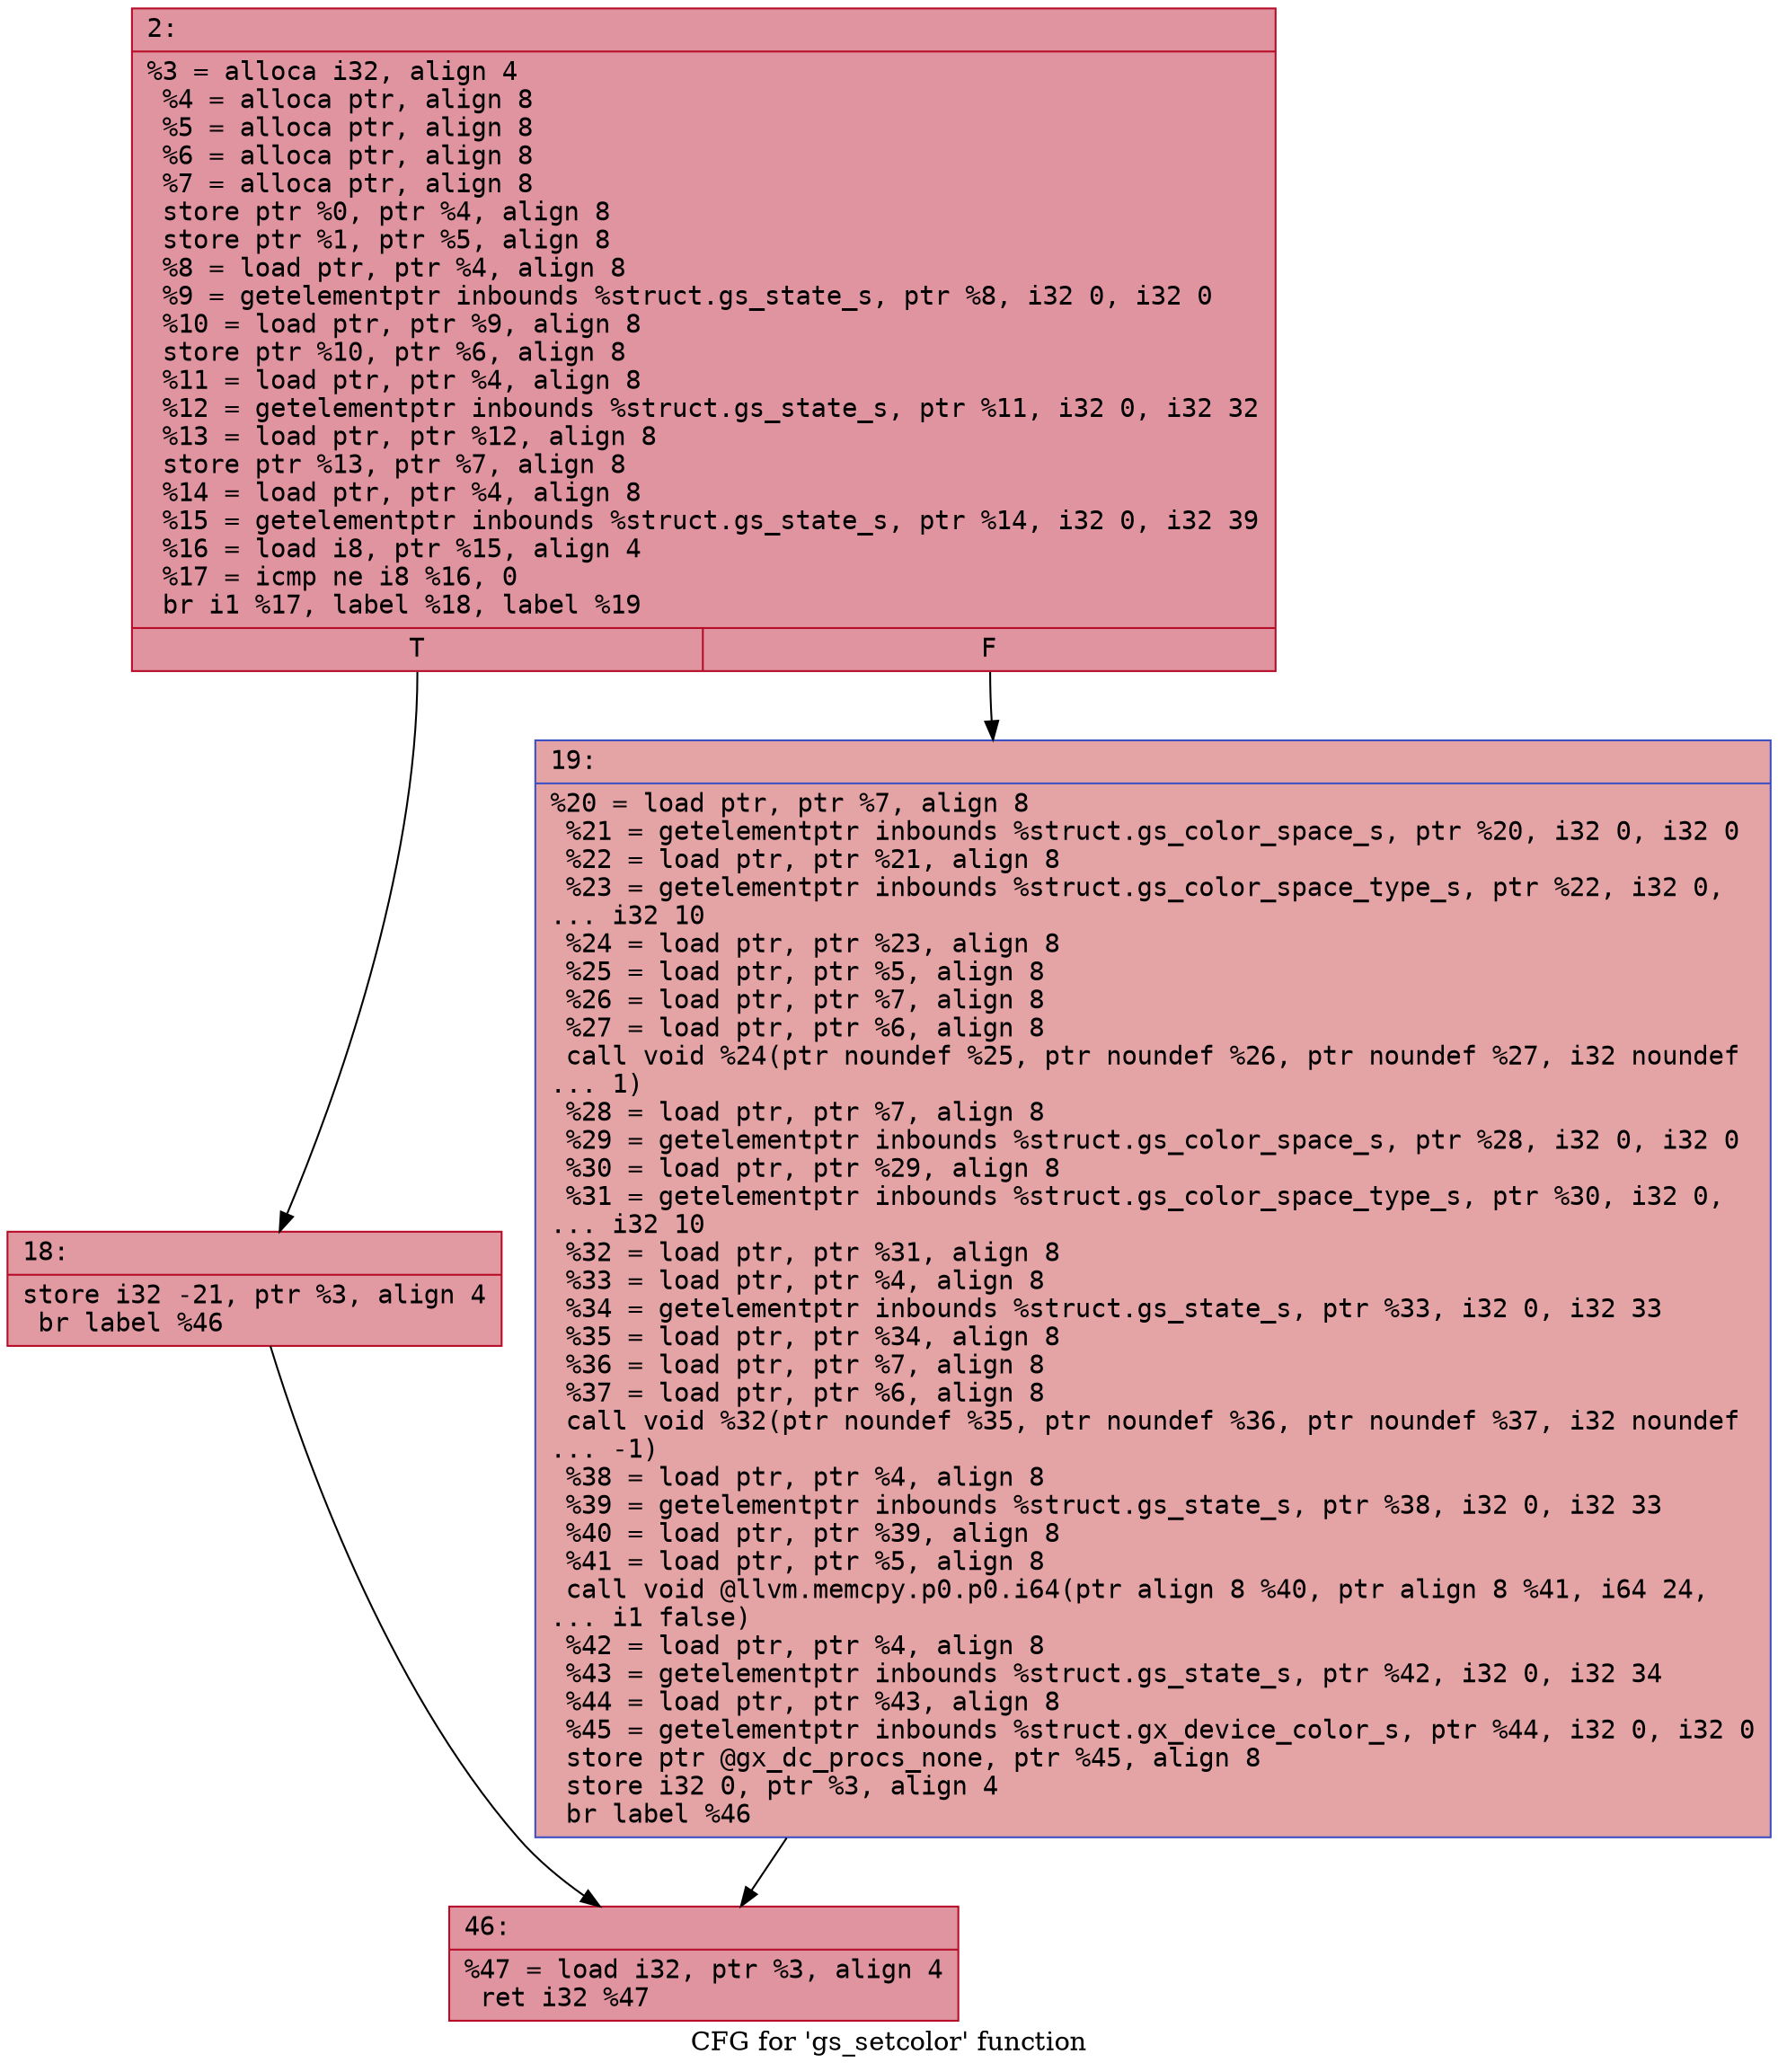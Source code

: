 digraph "CFG for 'gs_setcolor' function" {
	label="CFG for 'gs_setcolor' function";

	Node0x600003880000 [shape=record,color="#b70d28ff", style=filled, fillcolor="#b70d2870" fontname="Courier",label="{2:\l|  %3 = alloca i32, align 4\l  %4 = alloca ptr, align 8\l  %5 = alloca ptr, align 8\l  %6 = alloca ptr, align 8\l  %7 = alloca ptr, align 8\l  store ptr %0, ptr %4, align 8\l  store ptr %1, ptr %5, align 8\l  %8 = load ptr, ptr %4, align 8\l  %9 = getelementptr inbounds %struct.gs_state_s, ptr %8, i32 0, i32 0\l  %10 = load ptr, ptr %9, align 8\l  store ptr %10, ptr %6, align 8\l  %11 = load ptr, ptr %4, align 8\l  %12 = getelementptr inbounds %struct.gs_state_s, ptr %11, i32 0, i32 32\l  %13 = load ptr, ptr %12, align 8\l  store ptr %13, ptr %7, align 8\l  %14 = load ptr, ptr %4, align 8\l  %15 = getelementptr inbounds %struct.gs_state_s, ptr %14, i32 0, i32 39\l  %16 = load i8, ptr %15, align 4\l  %17 = icmp ne i8 %16, 0\l  br i1 %17, label %18, label %19\l|{<s0>T|<s1>F}}"];
	Node0x600003880000:s0 -> Node0x600003880050[tooltip="2 -> 18\nProbability 62.50%" ];
	Node0x600003880000:s1 -> Node0x6000038800a0[tooltip="2 -> 19\nProbability 37.50%" ];
	Node0x600003880050 [shape=record,color="#b70d28ff", style=filled, fillcolor="#bb1b2c70" fontname="Courier",label="{18:\l|  store i32 -21, ptr %3, align 4\l  br label %46\l}"];
	Node0x600003880050 -> Node0x6000038800f0[tooltip="18 -> 46\nProbability 100.00%" ];
	Node0x6000038800a0 [shape=record,color="#3d50c3ff", style=filled, fillcolor="#c32e3170" fontname="Courier",label="{19:\l|  %20 = load ptr, ptr %7, align 8\l  %21 = getelementptr inbounds %struct.gs_color_space_s, ptr %20, i32 0, i32 0\l  %22 = load ptr, ptr %21, align 8\l  %23 = getelementptr inbounds %struct.gs_color_space_type_s, ptr %22, i32 0,\l... i32 10\l  %24 = load ptr, ptr %23, align 8\l  %25 = load ptr, ptr %5, align 8\l  %26 = load ptr, ptr %7, align 8\l  %27 = load ptr, ptr %6, align 8\l  call void %24(ptr noundef %25, ptr noundef %26, ptr noundef %27, i32 noundef\l... 1)\l  %28 = load ptr, ptr %7, align 8\l  %29 = getelementptr inbounds %struct.gs_color_space_s, ptr %28, i32 0, i32 0\l  %30 = load ptr, ptr %29, align 8\l  %31 = getelementptr inbounds %struct.gs_color_space_type_s, ptr %30, i32 0,\l... i32 10\l  %32 = load ptr, ptr %31, align 8\l  %33 = load ptr, ptr %4, align 8\l  %34 = getelementptr inbounds %struct.gs_state_s, ptr %33, i32 0, i32 33\l  %35 = load ptr, ptr %34, align 8\l  %36 = load ptr, ptr %7, align 8\l  %37 = load ptr, ptr %6, align 8\l  call void %32(ptr noundef %35, ptr noundef %36, ptr noundef %37, i32 noundef\l... -1)\l  %38 = load ptr, ptr %4, align 8\l  %39 = getelementptr inbounds %struct.gs_state_s, ptr %38, i32 0, i32 33\l  %40 = load ptr, ptr %39, align 8\l  %41 = load ptr, ptr %5, align 8\l  call void @llvm.memcpy.p0.p0.i64(ptr align 8 %40, ptr align 8 %41, i64 24,\l... i1 false)\l  %42 = load ptr, ptr %4, align 8\l  %43 = getelementptr inbounds %struct.gs_state_s, ptr %42, i32 0, i32 34\l  %44 = load ptr, ptr %43, align 8\l  %45 = getelementptr inbounds %struct.gx_device_color_s, ptr %44, i32 0, i32 0\l  store ptr @gx_dc_procs_none, ptr %45, align 8\l  store i32 0, ptr %3, align 4\l  br label %46\l}"];
	Node0x6000038800a0 -> Node0x6000038800f0[tooltip="19 -> 46\nProbability 100.00%" ];
	Node0x6000038800f0 [shape=record,color="#b70d28ff", style=filled, fillcolor="#b70d2870" fontname="Courier",label="{46:\l|  %47 = load i32, ptr %3, align 4\l  ret i32 %47\l}"];
}
